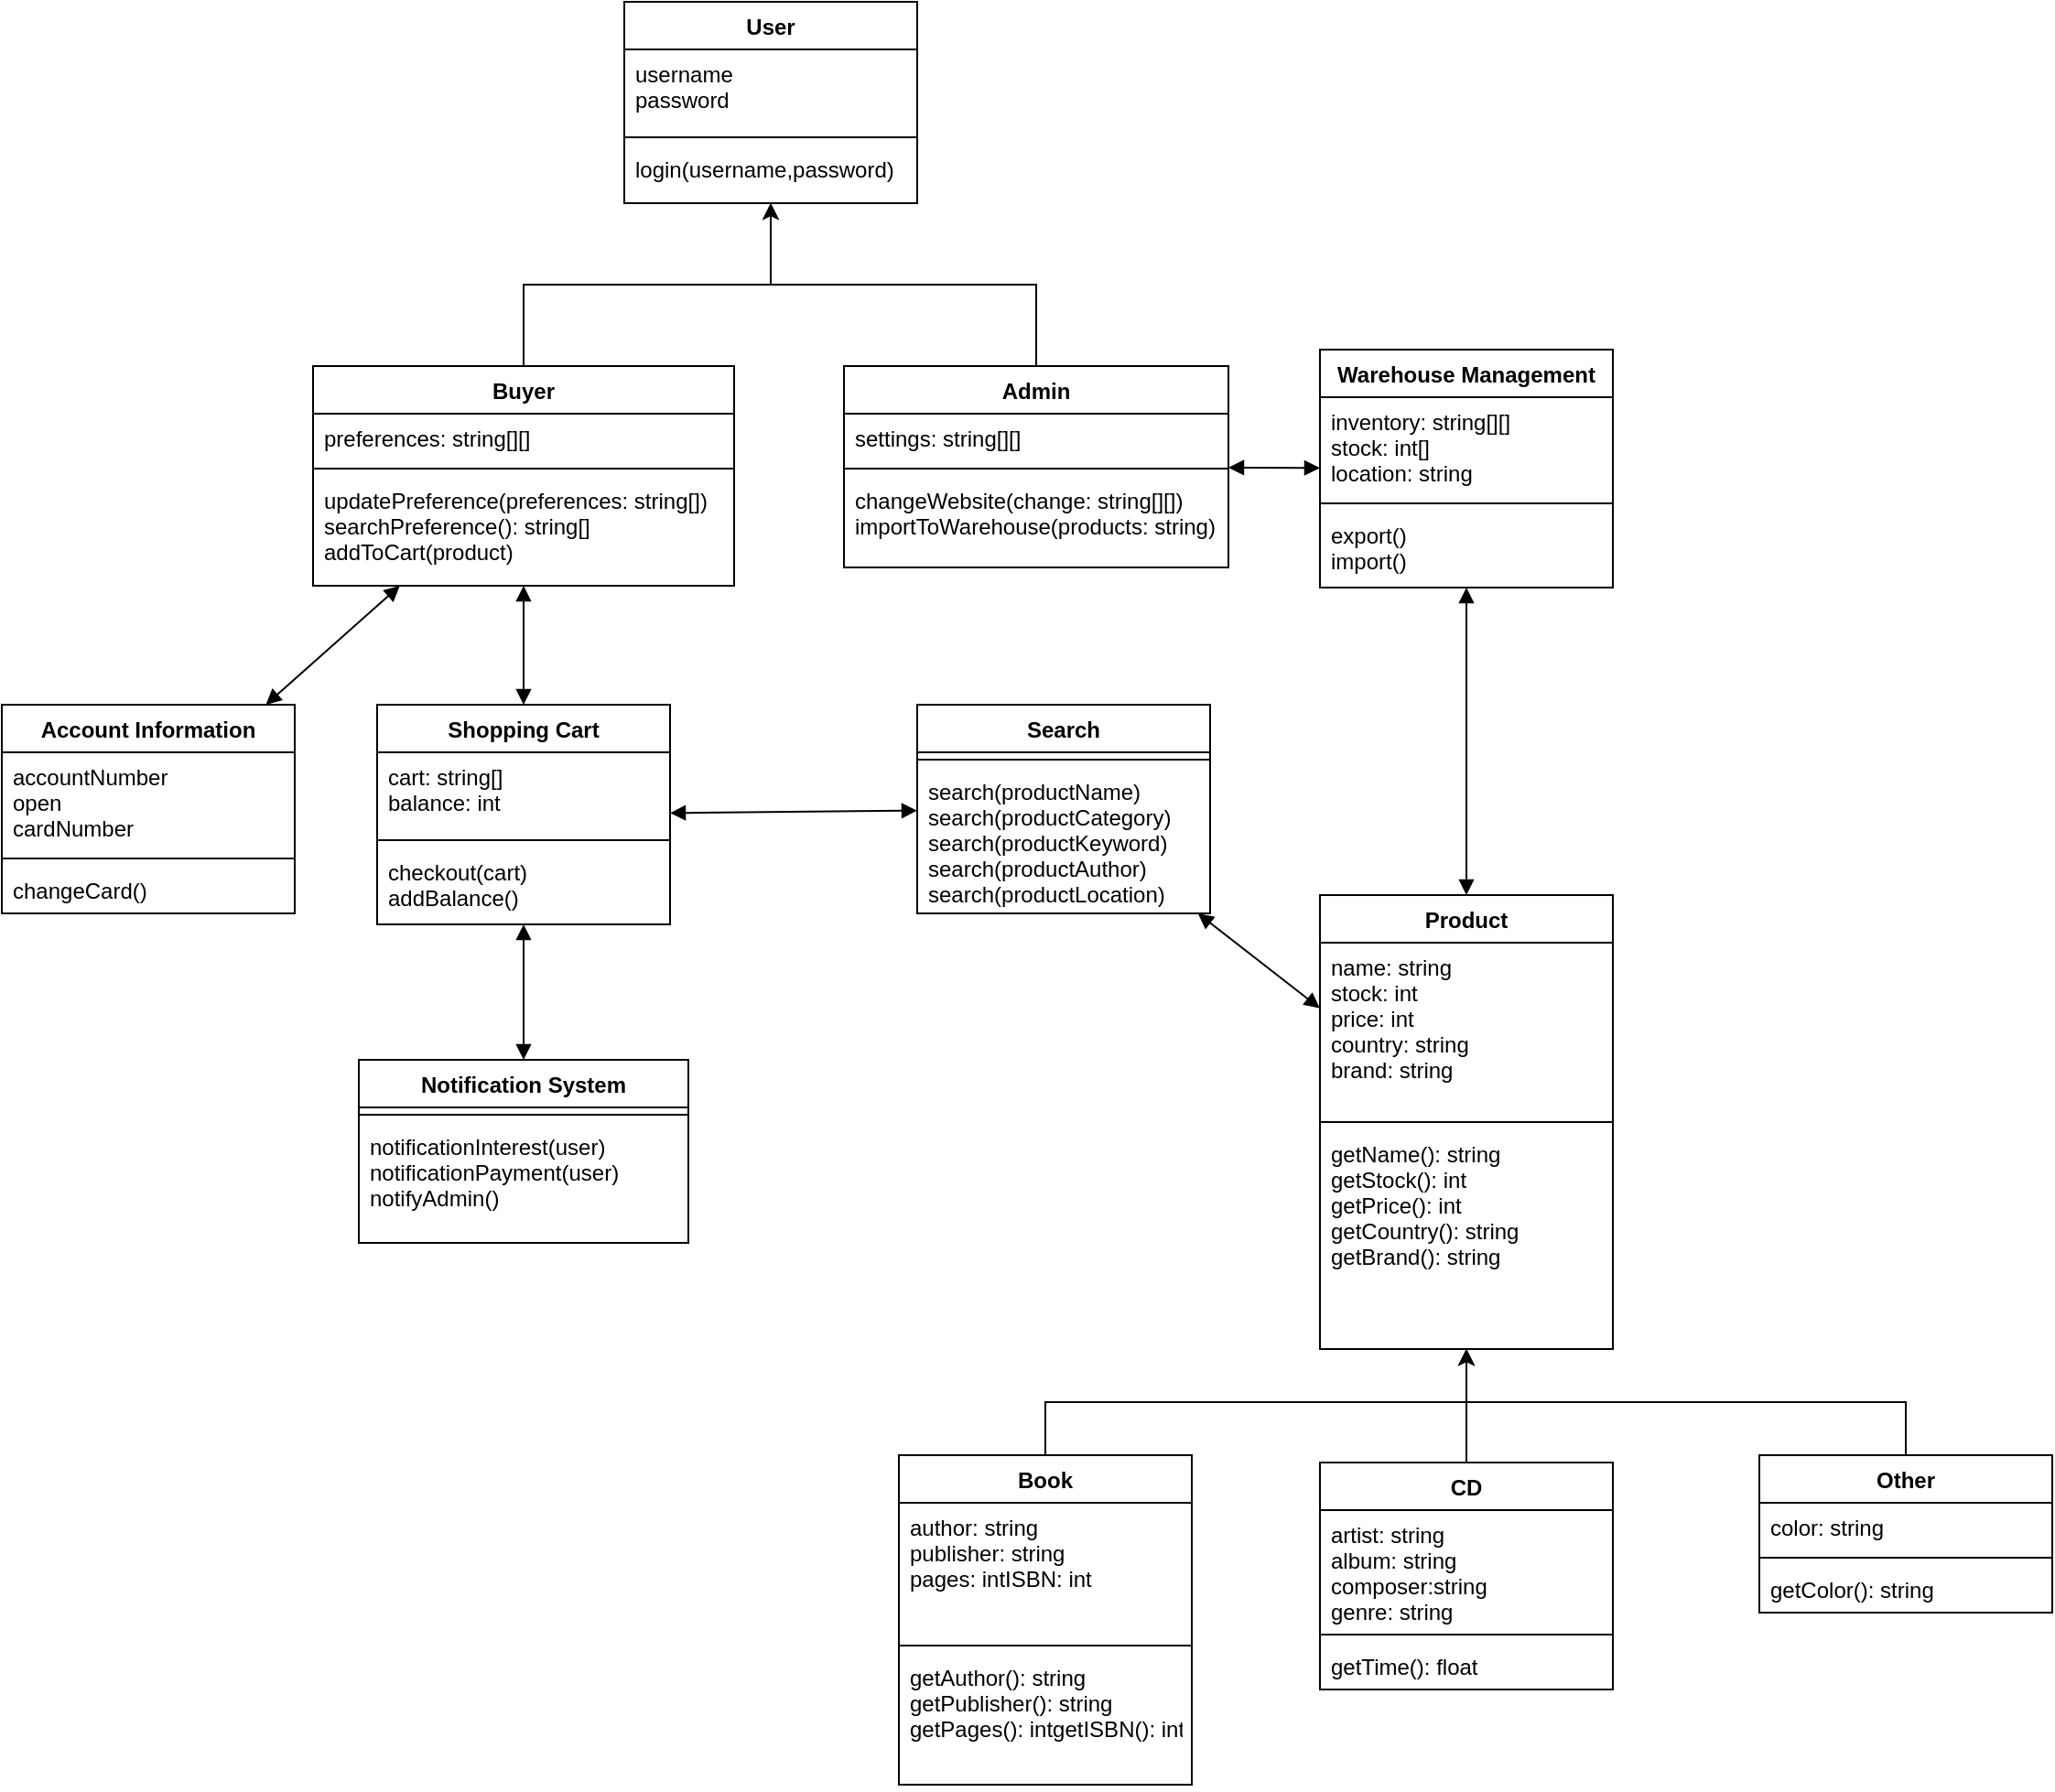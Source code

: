 <mxfile version="11.0.9" type="device"><diagram id="66N7klgvDT4V060GoRw3" name="Page-1"><mxGraphModel dx="2272" dy="734" grid="1" gridSize="10" guides="1" tooltips="1" connect="1" arrows="1" fold="1" page="1" pageScale="1" pageWidth="850" pageHeight="1100" math="0" shadow="0"><root><mxCell id="0"/><mxCell id="1" parent="0"/><mxCell id="GBdLVTJitdDjoiB9y2ky-1" value="Notification System" style="swimlane;fontStyle=1;align=center;verticalAlign=top;childLayout=stackLayout;horizontal=1;startSize=26;horizontalStack=0;resizeParent=1;resizeParentMax=0;resizeLast=0;collapsible=1;marginBottom=0;" vertex="1" parent="1"><mxGeometry x="145" y="859" width="180" height="100" as="geometry"/></mxCell><mxCell id="GBdLVTJitdDjoiB9y2ky-3" value="" style="line;strokeWidth=1;fillColor=none;align=left;verticalAlign=middle;spacingTop=-1;spacingLeft=3;spacingRight=3;rotatable=0;labelPosition=right;points=[];portConstraint=eastwest;" vertex="1" parent="GBdLVTJitdDjoiB9y2ky-1"><mxGeometry y="26" width="180" height="8" as="geometry"/></mxCell><mxCell id="GBdLVTJitdDjoiB9y2ky-4" value="notificationInterest(user)&#xA;notificationPayment(user)&#xA;notifyAdmin()&#xA;" style="text;strokeColor=none;fillColor=none;align=left;verticalAlign=top;spacingLeft=4;spacingRight=4;overflow=hidden;rotatable=0;points=[[0,0.5],[1,0.5]];portConstraint=eastwest;" vertex="1" parent="GBdLVTJitdDjoiB9y2ky-1"><mxGeometry y="34" width="180" height="66" as="geometry"/></mxCell><mxCell id="GBdLVTJitdDjoiB9y2ky-5" value="Search" style="swimlane;fontStyle=1;align=center;verticalAlign=top;childLayout=stackLayout;horizontal=1;startSize=26;horizontalStack=0;resizeParent=1;resizeParentMax=0;resizeLast=0;collapsible=1;marginBottom=0;" vertex="1" parent="1"><mxGeometry x="450" y="665" width="160" height="114" as="geometry"/></mxCell><mxCell id="GBdLVTJitdDjoiB9y2ky-7" value="" style="line;strokeWidth=1;fillColor=none;align=left;verticalAlign=middle;spacingTop=-1;spacingLeft=3;spacingRight=3;rotatable=0;labelPosition=right;points=[];portConstraint=eastwest;" vertex="1" parent="GBdLVTJitdDjoiB9y2ky-5"><mxGeometry y="26" width="160" height="8" as="geometry"/></mxCell><mxCell id="GBdLVTJitdDjoiB9y2ky-8" value="search(productName)&#xA;search(productCategory)&#xA;search(productKeyword)&#xA;search(productAuthor)&#xA;search(productLocation)&#xA;" style="text;strokeColor=none;fillColor=none;align=left;verticalAlign=top;spacingLeft=4;spacingRight=4;overflow=hidden;rotatable=0;points=[[0,0.5],[1,0.5]];portConstraint=eastwest;" vertex="1" parent="GBdLVTJitdDjoiB9y2ky-5"><mxGeometry y="34" width="160" height="80" as="geometry"/></mxCell><mxCell id="GBdLVTJitdDjoiB9y2ky-66" style="edgeStyle=orthogonalEdgeStyle;rounded=0;orthogonalLoop=1;jettySize=auto;html=1;exitX=0.5;exitY=0;exitDx=0;exitDy=0;entryX=0.5;entryY=1;entryDx=0;entryDy=0;" edge="1" parent="1" source="GBdLVTJitdDjoiB9y2ky-9" target="GBdLVTJitdDjoiB9y2ky-61"><mxGeometry relative="1" as="geometry"><mxPoint x="370" y="410" as="targetPoint"/></mxGeometry></mxCell><mxCell id="GBdLVTJitdDjoiB9y2ky-9" value="Buyer" style="swimlane;fontStyle=1;align=center;verticalAlign=top;childLayout=stackLayout;horizontal=1;startSize=26;horizontalStack=0;resizeParent=1;resizeParentMax=0;resizeLast=0;collapsible=1;marginBottom=0;" vertex="1" parent="1"><mxGeometry x="120" y="480" width="230" height="120" as="geometry"/></mxCell><mxCell id="GBdLVTJitdDjoiB9y2ky-10" value="preferences: string[][]" style="text;strokeColor=none;fillColor=none;align=left;verticalAlign=top;spacingLeft=4;spacingRight=4;overflow=hidden;rotatable=0;points=[[0,0.5],[1,0.5]];portConstraint=eastwest;" vertex="1" parent="GBdLVTJitdDjoiB9y2ky-9"><mxGeometry y="26" width="230" height="26" as="geometry"/></mxCell><mxCell id="GBdLVTJitdDjoiB9y2ky-11" value="" style="line;strokeWidth=1;fillColor=none;align=left;verticalAlign=middle;spacingTop=-1;spacingLeft=3;spacingRight=3;rotatable=0;labelPosition=right;points=[];portConstraint=eastwest;" vertex="1" parent="GBdLVTJitdDjoiB9y2ky-9"><mxGeometry y="52" width="230" height="8" as="geometry"/></mxCell><mxCell id="GBdLVTJitdDjoiB9y2ky-12" value="updatePreference(preferences: string[])&#xA;searchPreference(): string[]&#xA;addToCart(product)&#xA;&#xA;" style="text;strokeColor=none;fillColor=none;align=left;verticalAlign=top;spacingLeft=4;spacingRight=4;overflow=hidden;rotatable=0;points=[[0,0.5],[1,0.5]];portConstraint=eastwest;" vertex="1" parent="GBdLVTJitdDjoiB9y2ky-9"><mxGeometry y="60" width="230" height="60" as="geometry"/></mxCell><mxCell id="GBdLVTJitdDjoiB9y2ky-65" style="edgeStyle=orthogonalEdgeStyle;rounded=0;orthogonalLoop=1;jettySize=auto;html=1;exitX=0.5;exitY=0;exitDx=0;exitDy=0;entryX=0.5;entryY=1;entryDx=0;entryDy=0;" edge="1" parent="1" source="GBdLVTJitdDjoiB9y2ky-19" target="GBdLVTJitdDjoiB9y2ky-61"><mxGeometry relative="1" as="geometry"/></mxCell><mxCell id="GBdLVTJitdDjoiB9y2ky-19" value="Admin" style="swimlane;fontStyle=1;align=center;verticalAlign=top;childLayout=stackLayout;horizontal=1;startSize=26;horizontalStack=0;resizeParent=1;resizeParentMax=0;resizeLast=0;collapsible=1;marginBottom=0;" vertex="1" parent="1"><mxGeometry x="410" y="480" width="210" height="110" as="geometry"/></mxCell><mxCell id="GBdLVTJitdDjoiB9y2ky-20" value="settings: string[][]" style="text;strokeColor=none;fillColor=none;align=left;verticalAlign=top;spacingLeft=4;spacingRight=4;overflow=hidden;rotatable=0;points=[[0,0.5],[1,0.5]];portConstraint=eastwest;" vertex="1" parent="GBdLVTJitdDjoiB9y2ky-19"><mxGeometry y="26" width="210" height="26" as="geometry"/></mxCell><mxCell id="GBdLVTJitdDjoiB9y2ky-21" value="" style="line;strokeWidth=1;fillColor=none;align=left;verticalAlign=middle;spacingTop=-1;spacingLeft=3;spacingRight=3;rotatable=0;labelPosition=right;points=[];portConstraint=eastwest;" vertex="1" parent="GBdLVTJitdDjoiB9y2ky-19"><mxGeometry y="52" width="210" height="8" as="geometry"/></mxCell><mxCell id="GBdLVTJitdDjoiB9y2ky-22" value="changeWebsite(change: string[][])&#xA;importToWarehouse(products: string)&#xA;" style="text;strokeColor=none;fillColor=none;align=left;verticalAlign=top;spacingLeft=4;spacingRight=4;overflow=hidden;rotatable=0;points=[[0,0.5],[1,0.5]];portConstraint=eastwest;" vertex="1" parent="GBdLVTJitdDjoiB9y2ky-19"><mxGeometry y="60" width="210" height="50" as="geometry"/></mxCell><mxCell id="GBdLVTJitdDjoiB9y2ky-34" value="Product" style="swimlane;fontStyle=1;align=center;verticalAlign=top;childLayout=stackLayout;horizontal=1;startSize=26;horizontalStack=0;resizeParent=1;resizeParentMax=0;resizeLast=0;collapsible=1;marginBottom=0;" vertex="1" parent="1"><mxGeometry x="670" y="769" width="160" height="248" as="geometry"/></mxCell><mxCell id="GBdLVTJitdDjoiB9y2ky-35" value="name: string&#xA;stock: int&#xA;price: int&#xA;country: string&#xA;brand: string&#xA;" style="text;strokeColor=none;fillColor=none;align=left;verticalAlign=top;spacingLeft=4;spacingRight=4;overflow=hidden;rotatable=0;points=[[0,0.5],[1,0.5]];portConstraint=eastwest;" vertex="1" parent="GBdLVTJitdDjoiB9y2ky-34"><mxGeometry y="26" width="160" height="94" as="geometry"/></mxCell><mxCell id="GBdLVTJitdDjoiB9y2ky-36" value="" style="line;strokeWidth=1;fillColor=none;align=left;verticalAlign=middle;spacingTop=-1;spacingLeft=3;spacingRight=3;rotatable=0;labelPosition=right;points=[];portConstraint=eastwest;" vertex="1" parent="GBdLVTJitdDjoiB9y2ky-34"><mxGeometry y="120" width="160" height="8" as="geometry"/></mxCell><mxCell id="GBdLVTJitdDjoiB9y2ky-37" value="getName(): string&#xA;getStock(): int&#xA;getPrice(): int&#xA;getCountry(): string&#xA;getBrand(): string&#xA;" style="text;strokeColor=none;fillColor=none;align=left;verticalAlign=top;spacingLeft=4;spacingRight=4;overflow=hidden;rotatable=0;points=[[0,0.5],[1,0.5]];portConstraint=eastwest;" vertex="1" parent="GBdLVTJitdDjoiB9y2ky-34"><mxGeometry y="128" width="160" height="120" as="geometry"/></mxCell><mxCell id="GBdLVTJitdDjoiB9y2ky-39" value="Shopping Cart" style="swimlane;fontStyle=1;align=center;verticalAlign=top;childLayout=stackLayout;horizontal=1;startSize=26;horizontalStack=0;resizeParent=1;resizeParentMax=0;resizeLast=0;collapsible=1;marginBottom=0;" vertex="1" parent="1"><mxGeometry x="155" y="665" width="160" height="120" as="geometry"/></mxCell><mxCell id="GBdLVTJitdDjoiB9y2ky-40" value="cart: string[]&#xA;balance: int" style="text;strokeColor=none;fillColor=none;align=left;verticalAlign=top;spacingLeft=4;spacingRight=4;overflow=hidden;rotatable=0;points=[[0,0.5],[1,0.5]];portConstraint=eastwest;" vertex="1" parent="GBdLVTJitdDjoiB9y2ky-39"><mxGeometry y="26" width="160" height="44" as="geometry"/></mxCell><mxCell id="GBdLVTJitdDjoiB9y2ky-41" value="" style="line;strokeWidth=1;fillColor=none;align=left;verticalAlign=middle;spacingTop=-1;spacingLeft=3;spacingRight=3;rotatable=0;labelPosition=right;points=[];portConstraint=eastwest;" vertex="1" parent="GBdLVTJitdDjoiB9y2ky-39"><mxGeometry y="70" width="160" height="8" as="geometry"/></mxCell><mxCell id="GBdLVTJitdDjoiB9y2ky-42" value="checkout(cart)&#xA;addBalance()&#xA;" style="text;strokeColor=none;fillColor=none;align=left;verticalAlign=top;spacingLeft=4;spacingRight=4;overflow=hidden;rotatable=0;points=[[0,0.5],[1,0.5]];portConstraint=eastwest;" vertex="1" parent="GBdLVTJitdDjoiB9y2ky-39"><mxGeometry y="78" width="160" height="42" as="geometry"/></mxCell><mxCell id="GBdLVTJitdDjoiB9y2ky-43" value="Warehouse Management" style="swimlane;fontStyle=1;align=center;verticalAlign=top;childLayout=stackLayout;horizontal=1;startSize=26;horizontalStack=0;resizeParent=1;resizeParentMax=0;resizeLast=0;collapsible=1;marginBottom=0;" vertex="1" parent="1"><mxGeometry x="670" y="471" width="160" height="130" as="geometry"/></mxCell><mxCell id="GBdLVTJitdDjoiB9y2ky-44" value="inventory: string[][]&#xA;stock: int[]&#xA;location: string" style="text;strokeColor=none;fillColor=none;align=left;verticalAlign=top;spacingLeft=4;spacingRight=4;overflow=hidden;rotatable=0;points=[[0,0.5],[1,0.5]];portConstraint=eastwest;" vertex="1" parent="GBdLVTJitdDjoiB9y2ky-43"><mxGeometry y="26" width="160" height="54" as="geometry"/></mxCell><mxCell id="GBdLVTJitdDjoiB9y2ky-45" value="" style="line;strokeWidth=1;fillColor=none;align=left;verticalAlign=middle;spacingTop=-1;spacingLeft=3;spacingRight=3;rotatable=0;labelPosition=right;points=[];portConstraint=eastwest;" vertex="1" parent="GBdLVTJitdDjoiB9y2ky-43"><mxGeometry y="80" width="160" height="8" as="geometry"/></mxCell><mxCell id="GBdLVTJitdDjoiB9y2ky-46" value="export()&#xA;import()&#xA;" style="text;strokeColor=none;fillColor=none;align=left;verticalAlign=top;spacingLeft=4;spacingRight=4;overflow=hidden;rotatable=0;points=[[0,0.5],[1,0.5]];portConstraint=eastwest;" vertex="1" parent="GBdLVTJitdDjoiB9y2ky-43"><mxGeometry y="88" width="160" height="42" as="geometry"/></mxCell><mxCell id="GBdLVTJitdDjoiB9y2ky-54" value="" style="endArrow=block;startArrow=block;endFill=1;startFill=1;html=1;" edge="1" parent="1" source="GBdLVTJitdDjoiB9y2ky-43" target="GBdLVTJitdDjoiB9y2ky-19"><mxGeometry width="160" relative="1" as="geometry"><mxPoint x="520" y="650" as="sourcePoint"/><mxPoint x="680" y="650" as="targetPoint"/></mxGeometry></mxCell><mxCell id="GBdLVTJitdDjoiB9y2ky-55" value="" style="endArrow=block;startArrow=block;endFill=1;startFill=1;html=1;" edge="1" parent="1" source="GBdLVTJitdDjoiB9y2ky-43" target="GBdLVTJitdDjoiB9y2ky-34"><mxGeometry width="160" relative="1" as="geometry"><mxPoint x="750" y="680" as="sourcePoint"/><mxPoint x="910" y="680" as="targetPoint"/></mxGeometry></mxCell><mxCell id="GBdLVTJitdDjoiB9y2ky-56" value="" style="endArrow=block;startArrow=block;endFill=1;startFill=1;html=1;exitX=0.5;exitY=0;exitDx=0;exitDy=0;entryX=0.5;entryY=1;entryDx=0;entryDy=0;" edge="1" parent="1" source="GBdLVTJitdDjoiB9y2ky-39" target="GBdLVTJitdDjoiB9y2ky-9"><mxGeometry width="160" relative="1" as="geometry"><mxPoint x="270" y="610" as="sourcePoint"/><mxPoint x="430" y="610" as="targetPoint"/></mxGeometry></mxCell><mxCell id="GBdLVTJitdDjoiB9y2ky-57" value="" style="endArrow=block;startArrow=block;endFill=1;startFill=1;html=1;" edge="1" parent="1" source="GBdLVTJitdDjoiB9y2ky-1" target="GBdLVTJitdDjoiB9y2ky-42"><mxGeometry width="160" relative="1" as="geometry"><mxPoint x="450" y="870" as="sourcePoint"/><mxPoint x="610" y="870" as="targetPoint"/></mxGeometry></mxCell><mxCell id="GBdLVTJitdDjoiB9y2ky-58" value="" style="endArrow=block;startArrow=block;endFill=1;startFill=1;html=1;" edge="1" parent="1" source="GBdLVTJitdDjoiB9y2ky-39" target="GBdLVTJitdDjoiB9y2ky-5"><mxGeometry width="160" relative="1" as="geometry"><mxPoint x="370" y="830" as="sourcePoint"/><mxPoint x="530" y="830" as="targetPoint"/></mxGeometry></mxCell><mxCell id="GBdLVTJitdDjoiB9y2ky-59" value="" style="endArrow=block;startArrow=block;endFill=1;startFill=1;html=1;" edge="1" parent="1" source="GBdLVTJitdDjoiB9y2ky-34" target="GBdLVTJitdDjoiB9y2ky-5"><mxGeometry width="160" relative="1" as="geometry"><mxPoint x="720" y="780" as="sourcePoint"/><mxPoint x="880" y="780" as="targetPoint"/></mxGeometry></mxCell><mxCell id="GBdLVTJitdDjoiB9y2ky-61" value="User" style="swimlane;fontStyle=1;align=center;verticalAlign=top;childLayout=stackLayout;horizontal=1;startSize=26;horizontalStack=0;resizeParent=1;resizeParentMax=0;resizeLast=0;collapsible=1;marginBottom=0;" vertex="1" parent="1"><mxGeometry x="290" y="281" width="160" height="110" as="geometry"/></mxCell><mxCell id="GBdLVTJitdDjoiB9y2ky-62" value="username&#xA;password&#xA;" style="text;strokeColor=none;fillColor=none;align=left;verticalAlign=top;spacingLeft=4;spacingRight=4;overflow=hidden;rotatable=0;points=[[0,0.5],[1,0.5]];portConstraint=eastwest;" vertex="1" parent="GBdLVTJitdDjoiB9y2ky-61"><mxGeometry y="26" width="160" height="44" as="geometry"/></mxCell><mxCell id="GBdLVTJitdDjoiB9y2ky-63" value="" style="line;strokeWidth=1;fillColor=none;align=left;verticalAlign=middle;spacingTop=-1;spacingLeft=3;spacingRight=3;rotatable=0;labelPosition=right;points=[];portConstraint=eastwest;" vertex="1" parent="GBdLVTJitdDjoiB9y2ky-61"><mxGeometry y="70" width="160" height="8" as="geometry"/></mxCell><mxCell id="GBdLVTJitdDjoiB9y2ky-64" value="login(username,password)&#xA;" style="text;strokeColor=none;fillColor=none;align=left;verticalAlign=top;spacingLeft=4;spacingRight=4;overflow=hidden;rotatable=0;points=[[0,0.5],[1,0.5]];portConstraint=eastwest;" vertex="1" parent="GBdLVTJitdDjoiB9y2ky-61"><mxGeometry y="78" width="160" height="32" as="geometry"/></mxCell><mxCell id="GBdLVTJitdDjoiB9y2ky-67" value="Account Information&#xA;" style="swimlane;fontStyle=1;align=center;verticalAlign=top;childLayout=stackLayout;horizontal=1;startSize=26;horizontalStack=0;resizeParent=1;resizeParentMax=0;resizeLast=0;collapsible=1;marginBottom=0;" vertex="1" parent="1"><mxGeometry x="-50" y="665" width="160" height="114" as="geometry"/></mxCell><mxCell id="GBdLVTJitdDjoiB9y2ky-68" value="accountNumber&#xA;open&#xA;cardNumber&#xA;" style="text;strokeColor=none;fillColor=none;align=left;verticalAlign=top;spacingLeft=4;spacingRight=4;overflow=hidden;rotatable=0;points=[[0,0.5],[1,0.5]];portConstraint=eastwest;" vertex="1" parent="GBdLVTJitdDjoiB9y2ky-67"><mxGeometry y="26" width="160" height="54" as="geometry"/></mxCell><mxCell id="GBdLVTJitdDjoiB9y2ky-69" value="" style="line;strokeWidth=1;fillColor=none;align=left;verticalAlign=middle;spacingTop=-1;spacingLeft=3;spacingRight=3;rotatable=0;labelPosition=right;points=[];portConstraint=eastwest;" vertex="1" parent="GBdLVTJitdDjoiB9y2ky-67"><mxGeometry y="80" width="160" height="8" as="geometry"/></mxCell><mxCell id="GBdLVTJitdDjoiB9y2ky-70" value="changeCard()" style="text;strokeColor=none;fillColor=none;align=left;verticalAlign=top;spacingLeft=4;spacingRight=4;overflow=hidden;rotatable=0;points=[[0,0.5],[1,0.5]];portConstraint=eastwest;" vertex="1" parent="GBdLVTJitdDjoiB9y2ky-67"><mxGeometry y="88" width="160" height="26" as="geometry"/></mxCell><mxCell id="GBdLVTJitdDjoiB9y2ky-72" value="" style="endArrow=block;startArrow=block;endFill=1;startFill=1;html=1;" edge="1" parent="1" source="GBdLVTJitdDjoiB9y2ky-67" target="GBdLVTJitdDjoiB9y2ky-9"><mxGeometry width="160" relative="1" as="geometry"><mxPoint x="-60" y="590" as="sourcePoint"/><mxPoint x="100" y="590" as="targetPoint"/></mxGeometry></mxCell><mxCell id="GBdLVTJitdDjoiB9y2ky-86" style="edgeStyle=orthogonalEdgeStyle;rounded=0;orthogonalLoop=1;jettySize=auto;html=1;exitX=0.5;exitY=0;exitDx=0;exitDy=0;" edge="1" parent="1" source="GBdLVTJitdDjoiB9y2ky-73" target="GBdLVTJitdDjoiB9y2ky-34"><mxGeometry relative="1" as="geometry"/></mxCell><mxCell id="GBdLVTJitdDjoiB9y2ky-73" value="CD" style="swimlane;fontStyle=1;align=center;verticalAlign=top;childLayout=stackLayout;horizontal=1;startSize=26;horizontalStack=0;resizeParent=1;resizeParentMax=0;resizeLast=0;collapsible=1;marginBottom=0;" vertex="1" parent="1"><mxGeometry x="670" y="1079" width="160" height="124" as="geometry"/></mxCell><mxCell id="GBdLVTJitdDjoiB9y2ky-74" value="artist: string&#xA;album: string&#xA;composer:string&#xA;genre: string&#xA;&#xA;time: float&#xA;" style="text;strokeColor=none;fillColor=none;align=left;verticalAlign=top;spacingLeft=4;spacingRight=4;overflow=hidden;rotatable=0;points=[[0,0.5],[1,0.5]];portConstraint=eastwest;" vertex="1" parent="GBdLVTJitdDjoiB9y2ky-73"><mxGeometry y="26" width="160" height="64" as="geometry"/></mxCell><mxCell id="GBdLVTJitdDjoiB9y2ky-75" value="" style="line;strokeWidth=1;fillColor=none;align=left;verticalAlign=middle;spacingTop=-1;spacingLeft=3;spacingRight=3;rotatable=0;labelPosition=right;points=[];portConstraint=eastwest;" vertex="1" parent="GBdLVTJitdDjoiB9y2ky-73"><mxGeometry y="90" width="160" height="8" as="geometry"/></mxCell><mxCell id="GBdLVTJitdDjoiB9y2ky-76" value="getTime(): float" style="text;strokeColor=none;fillColor=none;align=left;verticalAlign=top;spacingLeft=4;spacingRight=4;overflow=hidden;rotatable=0;points=[[0,0.5],[1,0.5]];portConstraint=eastwest;" vertex="1" parent="GBdLVTJitdDjoiB9y2ky-73"><mxGeometry y="98" width="160" height="26" as="geometry"/></mxCell><mxCell id="GBdLVTJitdDjoiB9y2ky-85" style="edgeStyle=orthogonalEdgeStyle;rounded=0;orthogonalLoop=1;jettySize=auto;html=1;exitX=0.5;exitY=0;exitDx=0;exitDy=0;" edge="1" parent="1" source="GBdLVTJitdDjoiB9y2ky-77" target="GBdLVTJitdDjoiB9y2ky-34"><mxGeometry relative="1" as="geometry"/></mxCell><mxCell id="GBdLVTJitdDjoiB9y2ky-77" value="Book" style="swimlane;fontStyle=1;align=center;verticalAlign=top;childLayout=stackLayout;horizontal=1;startSize=26;horizontalStack=0;resizeParent=1;resizeParentMax=0;resizeLast=0;collapsible=1;marginBottom=0;" vertex="1" parent="1"><mxGeometry x="440" y="1075" width="160" height="180" as="geometry"/></mxCell><mxCell id="GBdLVTJitdDjoiB9y2ky-78" value="author: string&#xA;publisher: string&#xA;pages: intISBN: int&#xA;" style="text;strokeColor=none;fillColor=none;align=left;verticalAlign=top;spacingLeft=4;spacingRight=4;overflow=hidden;rotatable=0;points=[[0,0.5],[1,0.5]];portConstraint=eastwest;" vertex="1" parent="GBdLVTJitdDjoiB9y2ky-77"><mxGeometry y="26" width="160" height="74" as="geometry"/></mxCell><mxCell id="GBdLVTJitdDjoiB9y2ky-79" value="" style="line;strokeWidth=1;fillColor=none;align=left;verticalAlign=middle;spacingTop=-1;spacingLeft=3;spacingRight=3;rotatable=0;labelPosition=right;points=[];portConstraint=eastwest;" vertex="1" parent="GBdLVTJitdDjoiB9y2ky-77"><mxGeometry y="100" width="160" height="8" as="geometry"/></mxCell><mxCell id="GBdLVTJitdDjoiB9y2ky-80" value="getAuthor(): string&#xA;getPublisher(): string&#xA;getPages(): intgetISBN(): int&#xA;" style="text;strokeColor=none;fillColor=none;align=left;verticalAlign=top;spacingLeft=4;spacingRight=4;overflow=hidden;rotatable=0;points=[[0,0.5],[1,0.5]];portConstraint=eastwest;" vertex="1" parent="GBdLVTJitdDjoiB9y2ky-77"><mxGeometry y="108" width="160" height="72" as="geometry"/></mxCell><mxCell id="GBdLVTJitdDjoiB9y2ky-87" style="edgeStyle=orthogonalEdgeStyle;rounded=0;orthogonalLoop=1;jettySize=auto;html=1;exitX=0.5;exitY=0;exitDx=0;exitDy=0;" edge="1" parent="1" source="GBdLVTJitdDjoiB9y2ky-81" target="GBdLVTJitdDjoiB9y2ky-34"><mxGeometry relative="1" as="geometry"/></mxCell><mxCell id="GBdLVTJitdDjoiB9y2ky-81" value="Other" style="swimlane;fontStyle=1;align=center;verticalAlign=top;childLayout=stackLayout;horizontal=1;startSize=26;horizontalStack=0;resizeParent=1;resizeParentMax=0;resizeLast=0;collapsible=1;marginBottom=0;" vertex="1" parent="1"><mxGeometry x="910" y="1075" width="160" height="86" as="geometry"/></mxCell><mxCell id="GBdLVTJitdDjoiB9y2ky-82" value="color: string" style="text;strokeColor=none;fillColor=none;align=left;verticalAlign=top;spacingLeft=4;spacingRight=4;overflow=hidden;rotatable=0;points=[[0,0.5],[1,0.5]];portConstraint=eastwest;" vertex="1" parent="GBdLVTJitdDjoiB9y2ky-81"><mxGeometry y="26" width="160" height="26" as="geometry"/></mxCell><mxCell id="GBdLVTJitdDjoiB9y2ky-83" value="" style="line;strokeWidth=1;fillColor=none;align=left;verticalAlign=middle;spacingTop=-1;spacingLeft=3;spacingRight=3;rotatable=0;labelPosition=right;points=[];portConstraint=eastwest;" vertex="1" parent="GBdLVTJitdDjoiB9y2ky-81"><mxGeometry y="52" width="160" height="8" as="geometry"/></mxCell><mxCell id="GBdLVTJitdDjoiB9y2ky-84" value="getColor(): string" style="text;strokeColor=none;fillColor=none;align=left;verticalAlign=top;spacingLeft=4;spacingRight=4;overflow=hidden;rotatable=0;points=[[0,0.5],[1,0.5]];portConstraint=eastwest;" vertex="1" parent="GBdLVTJitdDjoiB9y2ky-81"><mxGeometry y="60" width="160" height="26" as="geometry"/></mxCell></root></mxGraphModel></diagram></mxfile>